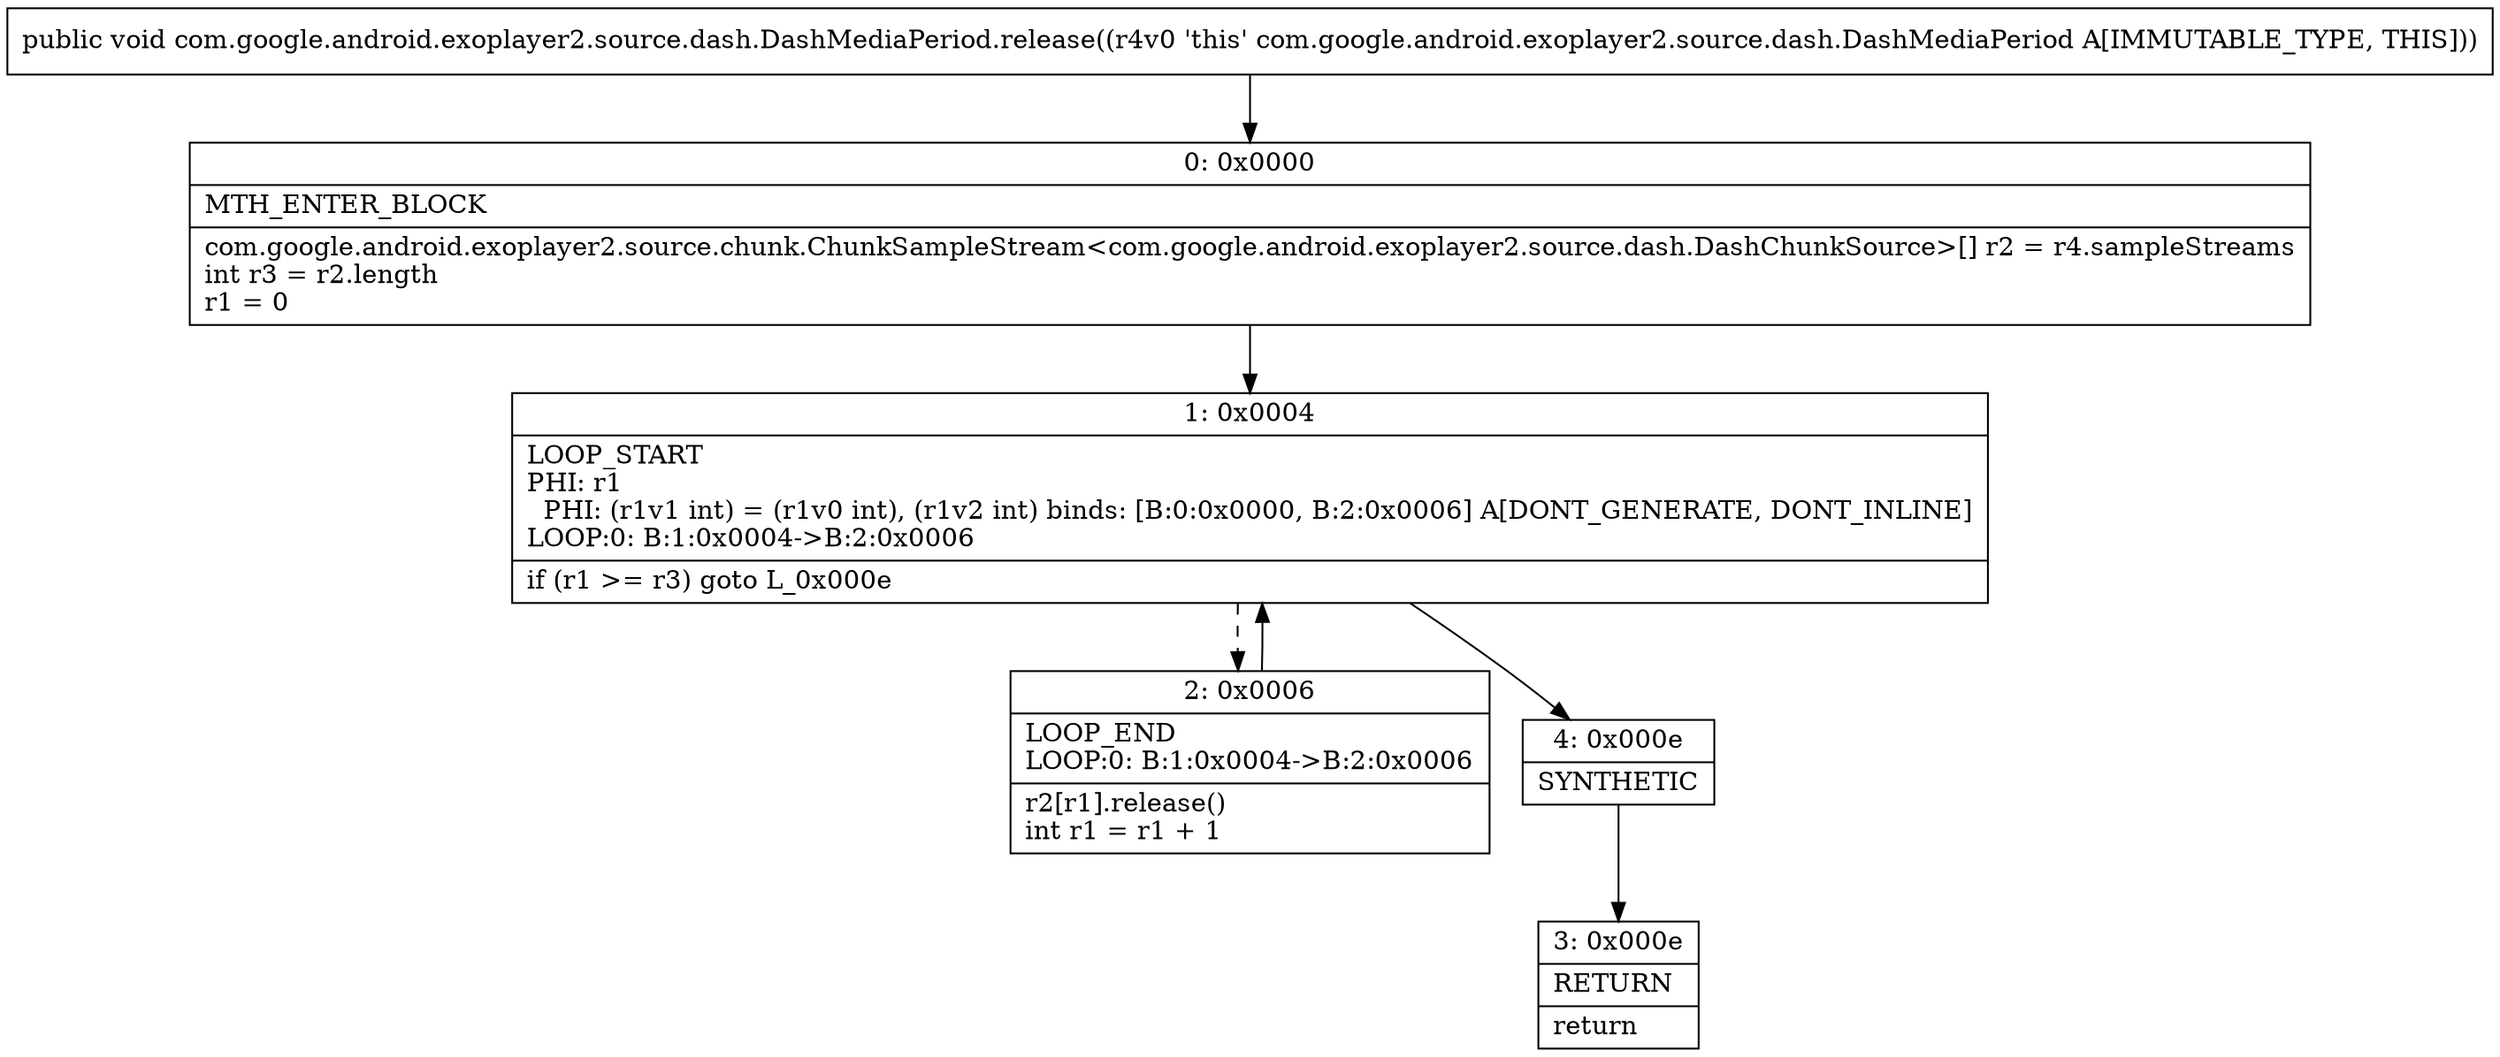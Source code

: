 digraph "CFG forcom.google.android.exoplayer2.source.dash.DashMediaPeriod.release()V" {
Node_0 [shape=record,label="{0\:\ 0x0000|MTH_ENTER_BLOCK\l|com.google.android.exoplayer2.source.chunk.ChunkSampleStream\<com.google.android.exoplayer2.source.dash.DashChunkSource\>[] r2 = r4.sampleStreams\lint r3 = r2.length\lr1 = 0\l}"];
Node_1 [shape=record,label="{1\:\ 0x0004|LOOP_START\lPHI: r1 \l  PHI: (r1v1 int) = (r1v0 int), (r1v2 int) binds: [B:0:0x0000, B:2:0x0006] A[DONT_GENERATE, DONT_INLINE]\lLOOP:0: B:1:0x0004\-\>B:2:0x0006\l|if (r1 \>= r3) goto L_0x000e\l}"];
Node_2 [shape=record,label="{2\:\ 0x0006|LOOP_END\lLOOP:0: B:1:0x0004\-\>B:2:0x0006\l|r2[r1].release()\lint r1 = r1 + 1\l}"];
Node_3 [shape=record,label="{3\:\ 0x000e|RETURN\l|return\l}"];
Node_4 [shape=record,label="{4\:\ 0x000e|SYNTHETIC\l}"];
MethodNode[shape=record,label="{public void com.google.android.exoplayer2.source.dash.DashMediaPeriod.release((r4v0 'this' com.google.android.exoplayer2.source.dash.DashMediaPeriod A[IMMUTABLE_TYPE, THIS])) }"];
MethodNode -> Node_0;
Node_0 -> Node_1;
Node_1 -> Node_2[style=dashed];
Node_1 -> Node_4;
Node_2 -> Node_1;
Node_4 -> Node_3;
}

